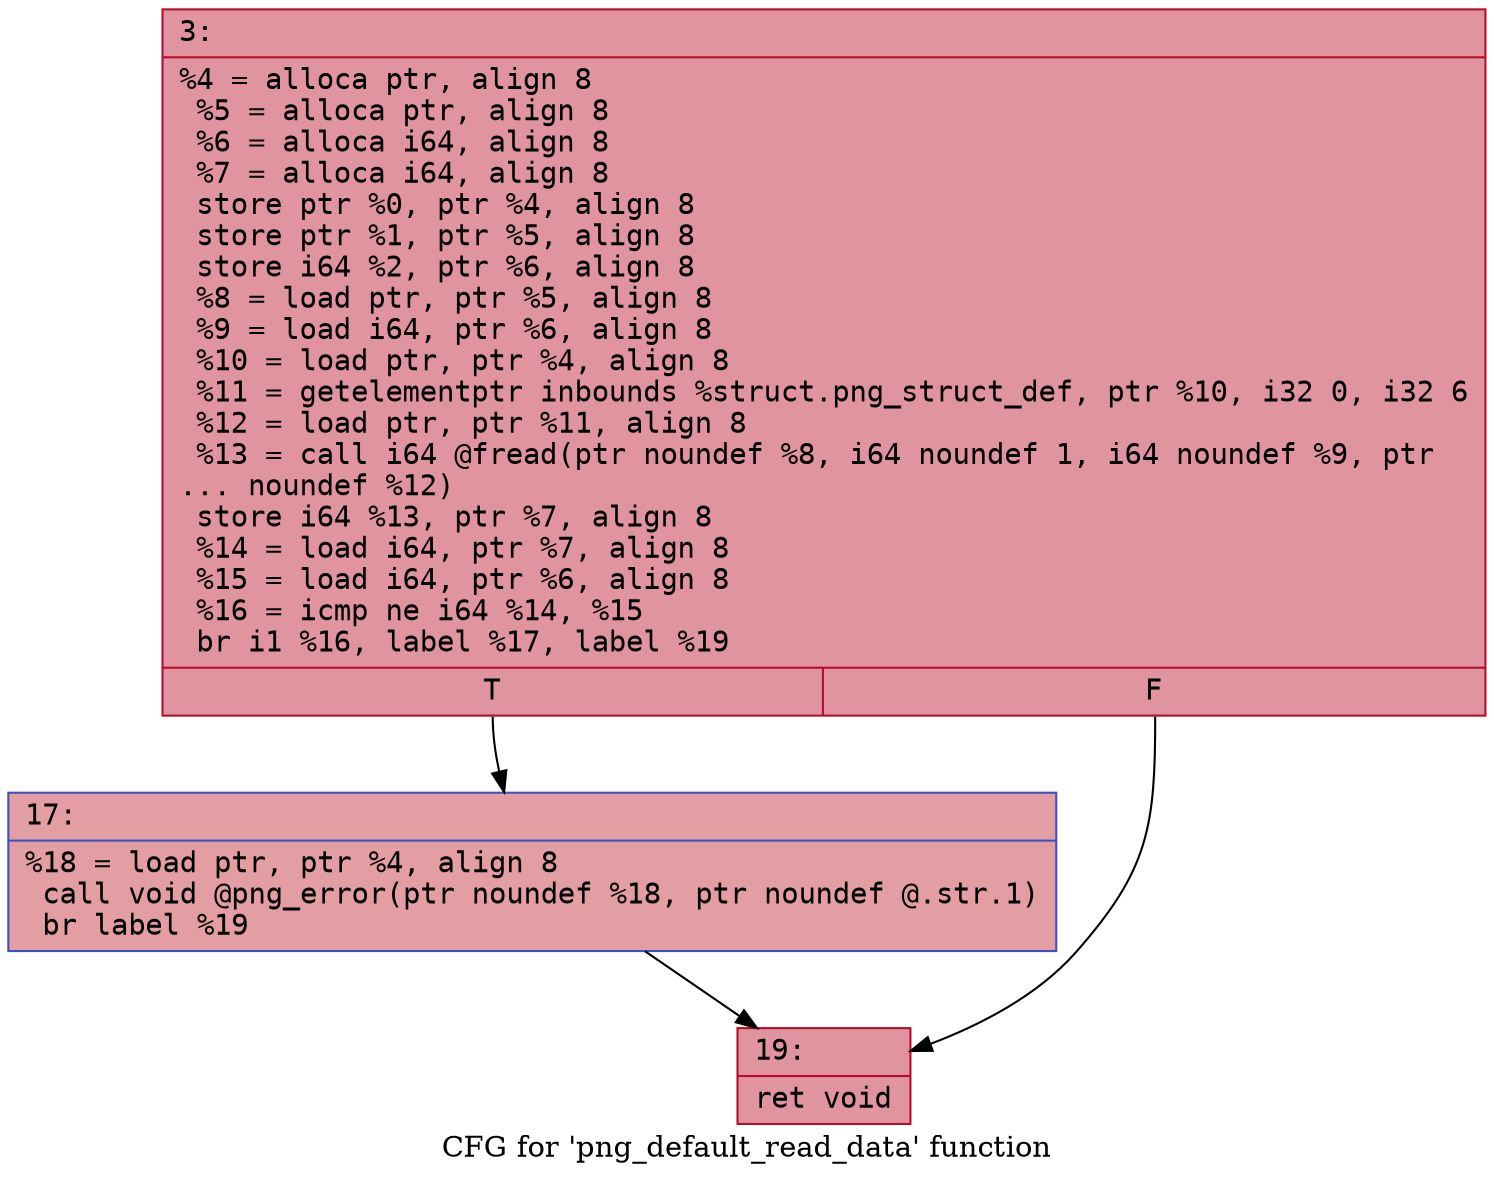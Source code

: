 digraph "CFG for 'png_default_read_data' function" {
	label="CFG for 'png_default_read_data' function";

	Node0x600002a7e210 [shape=record,color="#b70d28ff", style=filled, fillcolor="#b70d2870" fontname="Courier",label="{3:\l|  %4 = alloca ptr, align 8\l  %5 = alloca ptr, align 8\l  %6 = alloca i64, align 8\l  %7 = alloca i64, align 8\l  store ptr %0, ptr %4, align 8\l  store ptr %1, ptr %5, align 8\l  store i64 %2, ptr %6, align 8\l  %8 = load ptr, ptr %5, align 8\l  %9 = load i64, ptr %6, align 8\l  %10 = load ptr, ptr %4, align 8\l  %11 = getelementptr inbounds %struct.png_struct_def, ptr %10, i32 0, i32 6\l  %12 = load ptr, ptr %11, align 8\l  %13 = call i64 @fread(ptr noundef %8, i64 noundef 1, i64 noundef %9, ptr\l... noundef %12)\l  store i64 %13, ptr %7, align 8\l  %14 = load i64, ptr %7, align 8\l  %15 = load i64, ptr %6, align 8\l  %16 = icmp ne i64 %14, %15\l  br i1 %16, label %17, label %19\l|{<s0>T|<s1>F}}"];
	Node0x600002a7e210:s0 -> Node0x600002a7e260[tooltip="3 -> 17\nProbability 50.00%" ];
	Node0x600002a7e210:s1 -> Node0x600002a7e2b0[tooltip="3 -> 19\nProbability 50.00%" ];
	Node0x600002a7e260 [shape=record,color="#3d50c3ff", style=filled, fillcolor="#be242e70" fontname="Courier",label="{17:\l|  %18 = load ptr, ptr %4, align 8\l  call void @png_error(ptr noundef %18, ptr noundef @.str.1)\l  br label %19\l}"];
	Node0x600002a7e260 -> Node0x600002a7e2b0[tooltip="17 -> 19\nProbability 100.00%" ];
	Node0x600002a7e2b0 [shape=record,color="#b70d28ff", style=filled, fillcolor="#b70d2870" fontname="Courier",label="{19:\l|  ret void\l}"];
}
